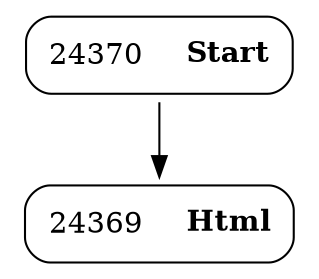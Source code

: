 digraph ast {
node [shape=none];
24369 [label=<<TABLE border='1' cellspacing='0' cellpadding='10' style='rounded' ><TR><TD border='0'>24369</TD><TD border='0'><B>Html</B></TD></TR></TABLE>>];
24370 [label=<<TABLE border='1' cellspacing='0' cellpadding='10' style='rounded' ><TR><TD border='0'>24370</TD><TD border='0'><B>Start</B></TD></TR></TABLE>>];
24370 -> 24369 [weight=2];
}
